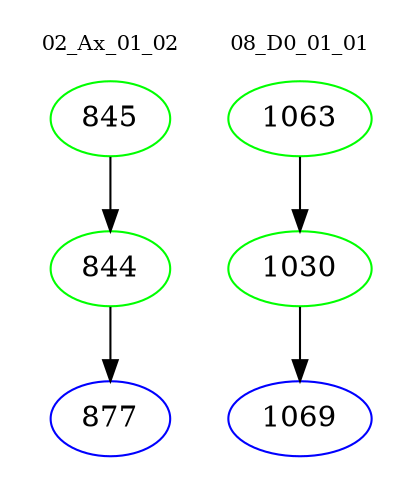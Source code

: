 digraph{
subgraph cluster_0 {
color = white
label = "02_Ax_01_02";
fontsize=10;
T0_845 [label="845", color="green"]
T0_845 -> T0_844 [color="black"]
T0_844 [label="844", color="green"]
T0_844 -> T0_877 [color="black"]
T0_877 [label="877", color="blue"]
}
subgraph cluster_1 {
color = white
label = "08_D0_01_01";
fontsize=10;
T1_1063 [label="1063", color="green"]
T1_1063 -> T1_1030 [color="black"]
T1_1030 [label="1030", color="green"]
T1_1030 -> T1_1069 [color="black"]
T1_1069 [label="1069", color="blue"]
}
}
